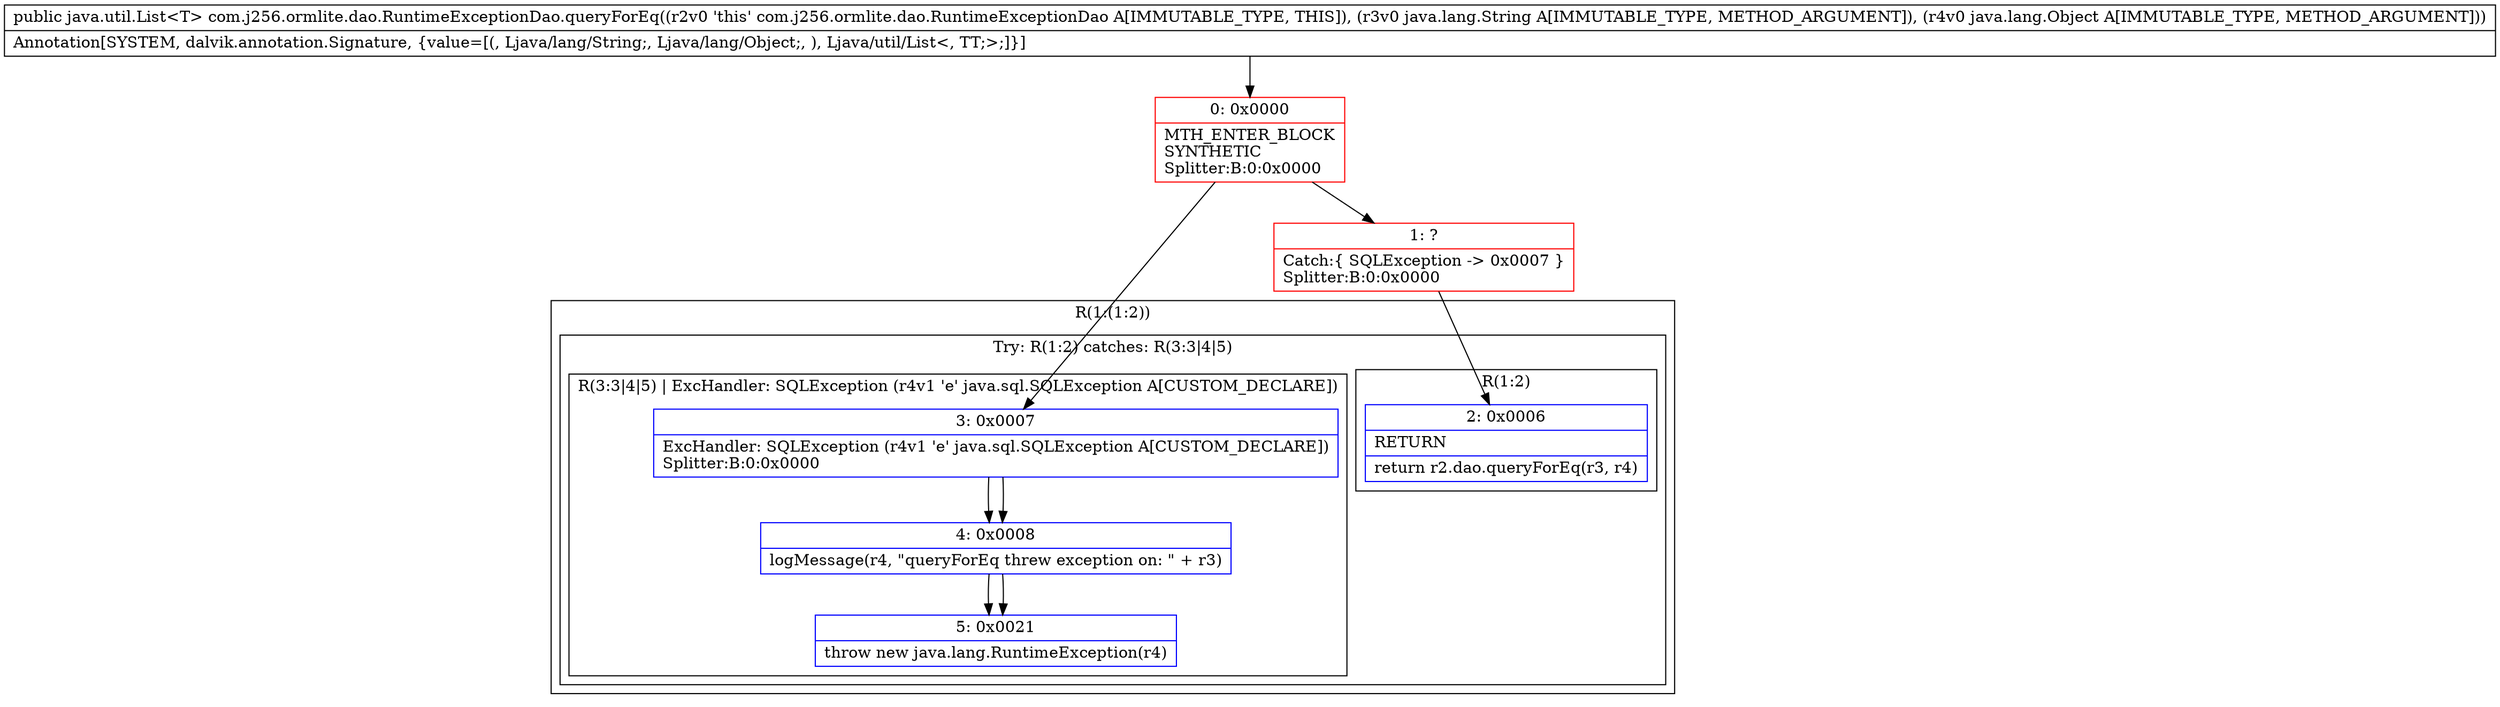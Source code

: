 digraph "CFG forcom.j256.ormlite.dao.RuntimeExceptionDao.queryForEq(Ljava\/lang\/String;Ljava\/lang\/Object;)Ljava\/util\/List;" {
subgraph cluster_Region_2138042943 {
label = "R(1:(1:2))";
node [shape=record,color=blue];
subgraph cluster_TryCatchRegion_900040447 {
label = "Try: R(1:2) catches: R(3:3|4|5)";
node [shape=record,color=blue];
subgraph cluster_Region_115659449 {
label = "R(1:2)";
node [shape=record,color=blue];
Node_2 [shape=record,label="{2\:\ 0x0006|RETURN\l|return r2.dao.queryForEq(r3, r4)\l}"];
}
subgraph cluster_Region_1386622625 {
label = "R(3:3|4|5) | ExcHandler: SQLException (r4v1 'e' java.sql.SQLException A[CUSTOM_DECLARE])\l";
node [shape=record,color=blue];
Node_3 [shape=record,label="{3\:\ 0x0007|ExcHandler: SQLException (r4v1 'e' java.sql.SQLException A[CUSTOM_DECLARE])\lSplitter:B:0:0x0000\l}"];
Node_4 [shape=record,label="{4\:\ 0x0008|logMessage(r4, \"queryForEq threw exception on: \" + r3)\l}"];
Node_5 [shape=record,label="{5\:\ 0x0021|throw new java.lang.RuntimeException(r4)\l}"];
}
}
}
subgraph cluster_Region_1386622625 {
label = "R(3:3|4|5) | ExcHandler: SQLException (r4v1 'e' java.sql.SQLException A[CUSTOM_DECLARE])\l";
node [shape=record,color=blue];
Node_3 [shape=record,label="{3\:\ 0x0007|ExcHandler: SQLException (r4v1 'e' java.sql.SQLException A[CUSTOM_DECLARE])\lSplitter:B:0:0x0000\l}"];
Node_4 [shape=record,label="{4\:\ 0x0008|logMessage(r4, \"queryForEq threw exception on: \" + r3)\l}"];
Node_5 [shape=record,label="{5\:\ 0x0021|throw new java.lang.RuntimeException(r4)\l}"];
}
Node_0 [shape=record,color=red,label="{0\:\ 0x0000|MTH_ENTER_BLOCK\lSYNTHETIC\lSplitter:B:0:0x0000\l}"];
Node_1 [shape=record,color=red,label="{1\:\ ?|Catch:\{ SQLException \-\> 0x0007 \}\lSplitter:B:0:0x0000\l}"];
MethodNode[shape=record,label="{public java.util.List\<T\> com.j256.ormlite.dao.RuntimeExceptionDao.queryForEq((r2v0 'this' com.j256.ormlite.dao.RuntimeExceptionDao A[IMMUTABLE_TYPE, THIS]), (r3v0 java.lang.String A[IMMUTABLE_TYPE, METHOD_ARGUMENT]), (r4v0 java.lang.Object A[IMMUTABLE_TYPE, METHOD_ARGUMENT]))  | Annotation[SYSTEM, dalvik.annotation.Signature, \{value=[(, Ljava\/lang\/String;, Ljava\/lang\/Object;, ), Ljava\/util\/List\<, TT;\>;]\}]\l}"];
MethodNode -> Node_0;
Node_3 -> Node_4;
Node_4 -> Node_5;
Node_3 -> Node_4;
Node_4 -> Node_5;
Node_0 -> Node_1;
Node_0 -> Node_3;
Node_1 -> Node_2;
}

